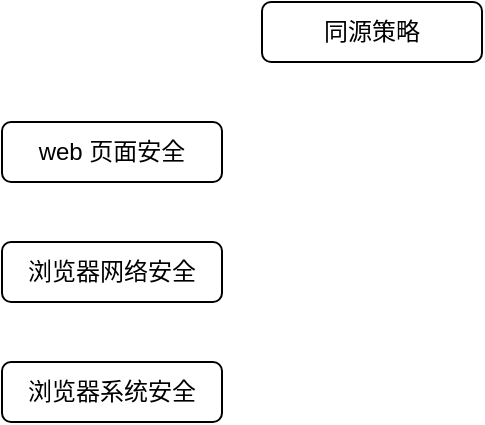 <mxfile version="14.0.1" type="github"><diagram id="sRrMiQAhlm-uAoU99DdL" name="Page-1"><mxGraphModel dx="1426" dy="794" grid="1" gridSize="10" guides="1" tooltips="1" connect="1" arrows="1" fold="1" page="1" pageScale="1" pageWidth="1654" pageHeight="1169" math="0" shadow="0"><root><mxCell id="0"/><mxCell id="1" parent="0"/><mxCell id="prFbPg735W41GCIiTMWc-1" value="web 页面安全" style="rounded=1;whiteSpace=wrap;html=1;" vertex="1" parent="1"><mxGeometry x="120" y="160" width="110" height="30" as="geometry"/></mxCell><mxCell id="prFbPg735W41GCIiTMWc-2" value="浏览器网络安全" style="rounded=1;whiteSpace=wrap;html=1;" vertex="1" parent="1"><mxGeometry x="120" y="220" width="110" height="30" as="geometry"/></mxCell><mxCell id="prFbPg735W41GCIiTMWc-3" value="浏览器系统安全" style="rounded=1;whiteSpace=wrap;html=1;" vertex="1" parent="1"><mxGeometry x="120" y="280" width="110" height="30" as="geometry"/></mxCell><mxCell id="prFbPg735W41GCIiTMWc-4" value="同源策略" style="rounded=1;whiteSpace=wrap;html=1;" vertex="1" parent="1"><mxGeometry x="250" y="100" width="110" height="30" as="geometry"/></mxCell></root></mxGraphModel></diagram></mxfile>
